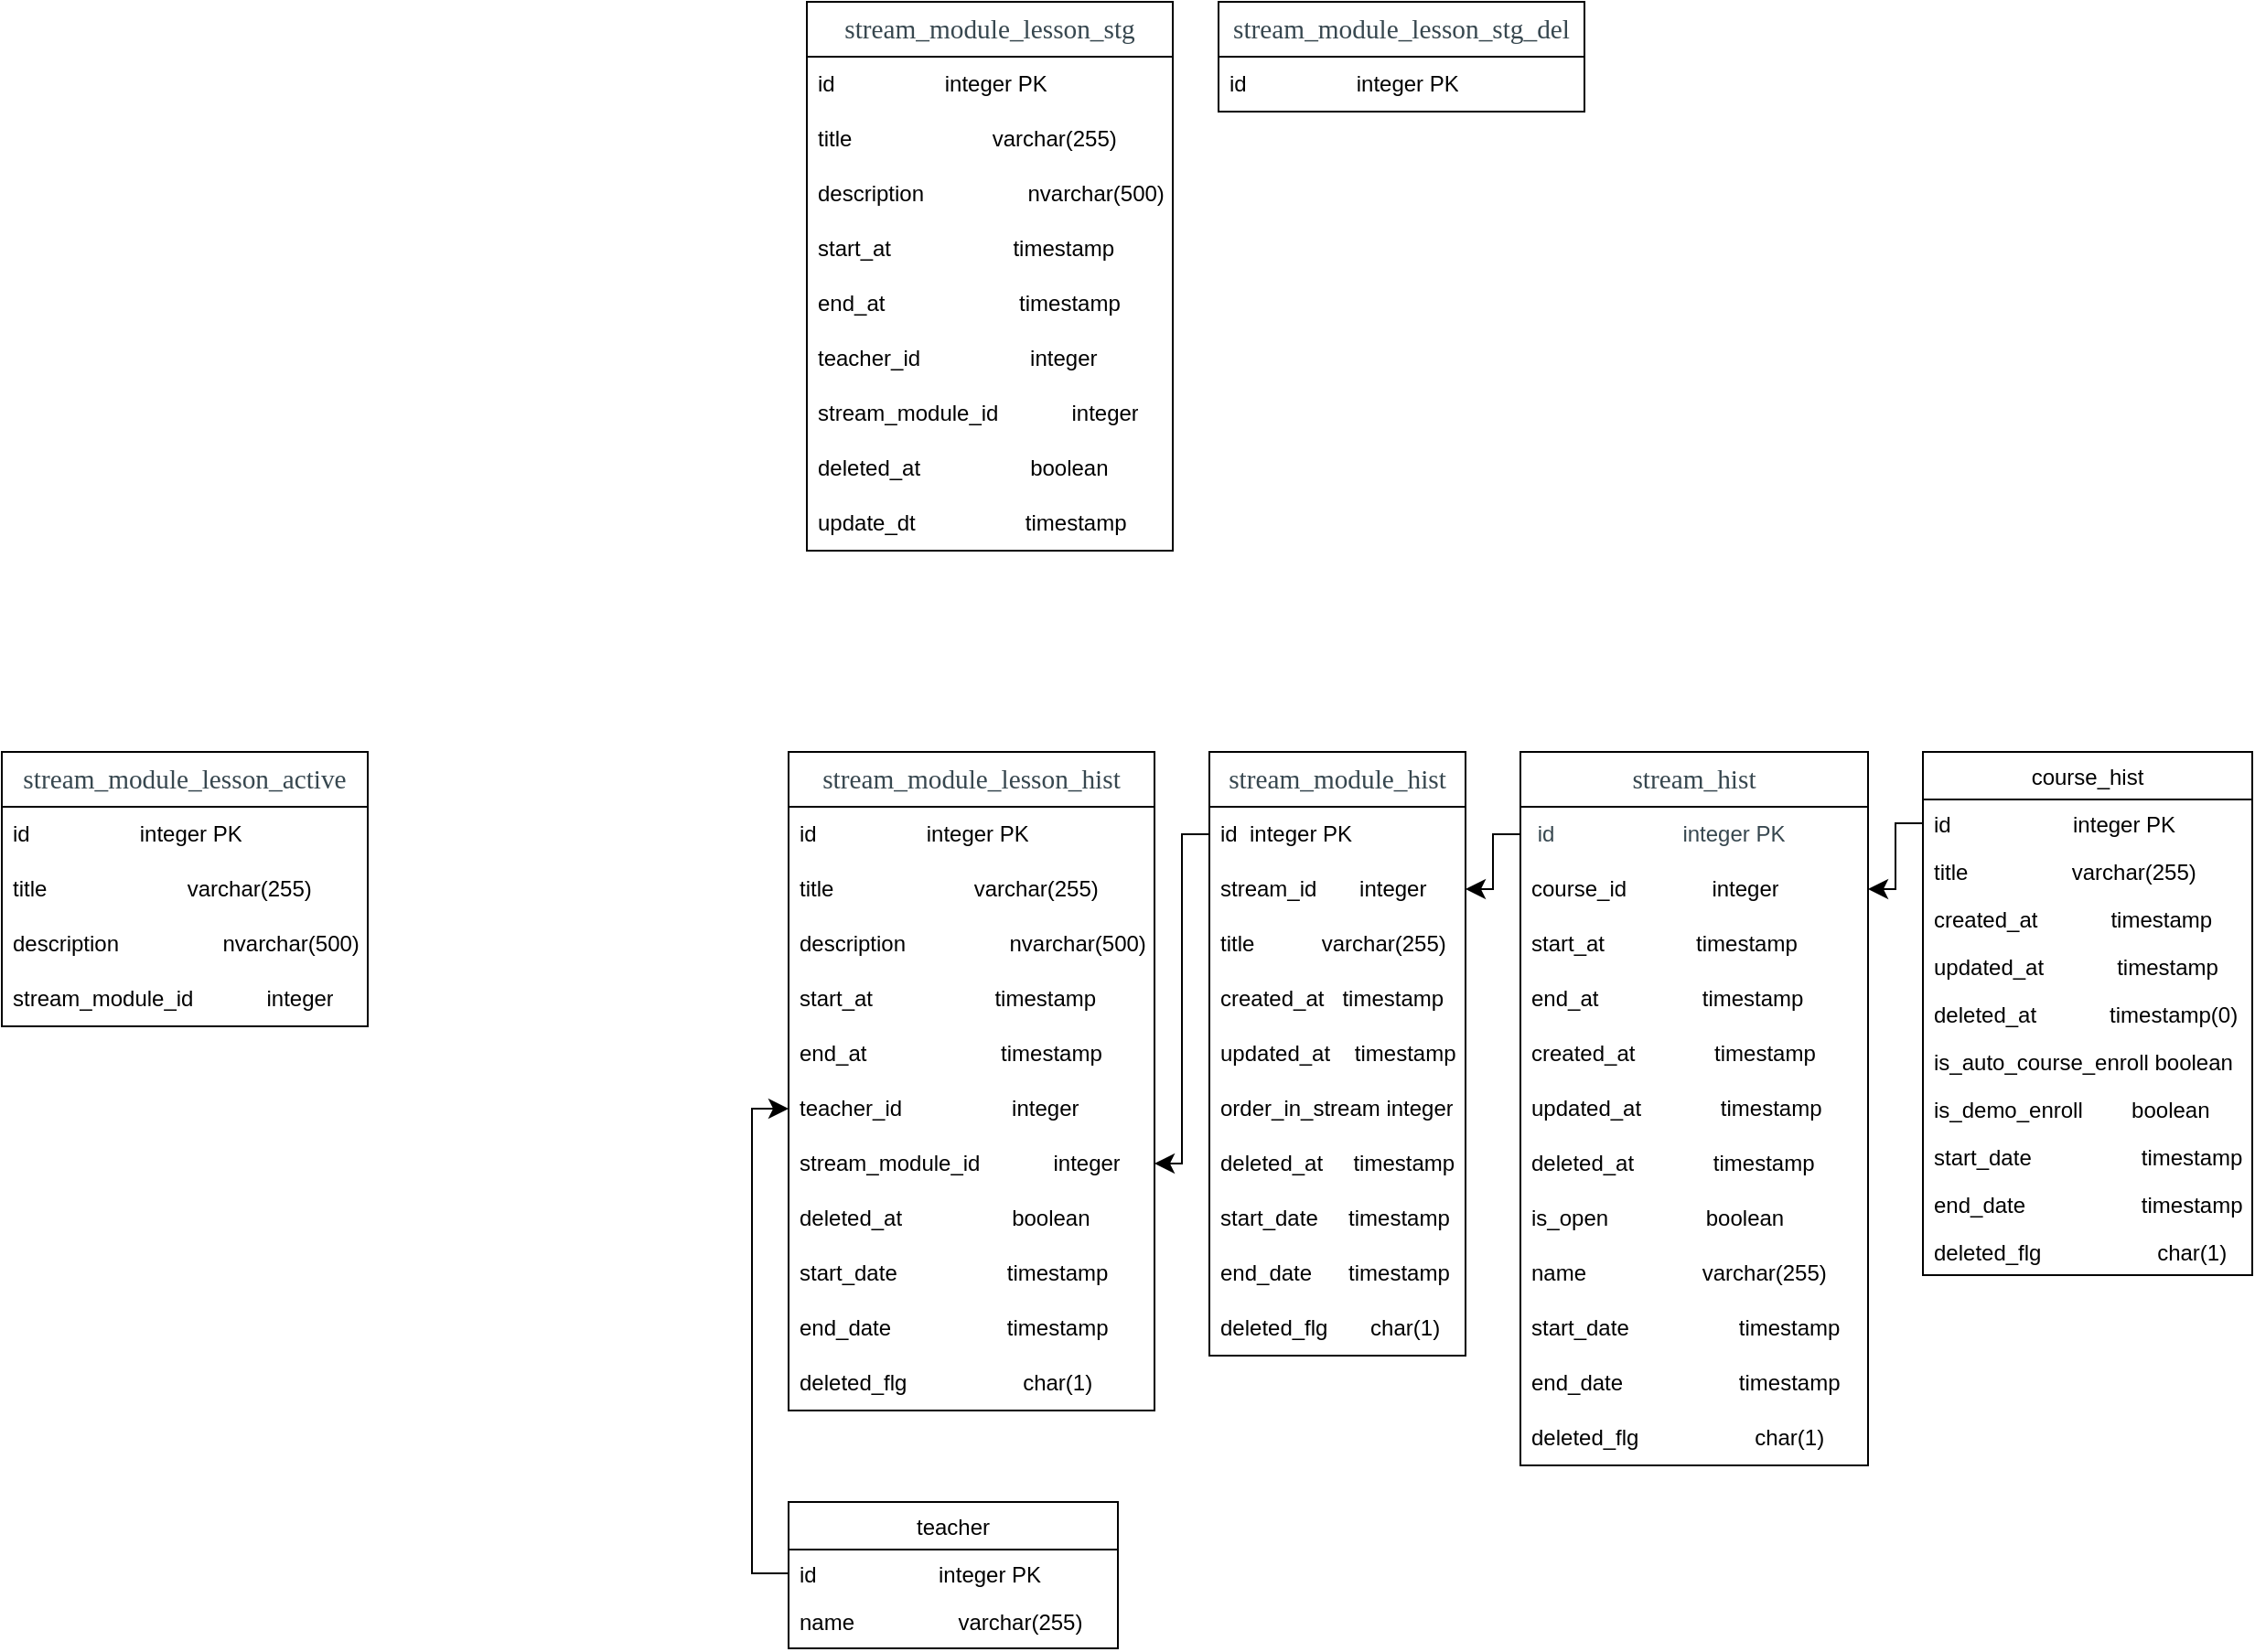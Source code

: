 <mxfile version="24.0.0" type="device">
  <diagram id="C5RBs43oDa-KdzZeNtuy" name="Page-1">
    <mxGraphModel dx="1707" dy="434" grid="1" gridSize="10" guides="1" tooltips="1" connect="1" arrows="1" fold="1" page="1" pageScale="1" pageWidth="827" pageHeight="1169" math="0" shadow="0">
      <root>
        <mxCell id="WIyWlLk6GJQsqaUBKTNV-0" />
        <mxCell id="WIyWlLk6GJQsqaUBKTNV-1" parent="WIyWlLk6GJQsqaUBKTNV-0" />
        <mxCell id="zkfFHV4jXpPFQw0GAbJ--17" value="course_hist" style="swimlane;fontStyle=0;align=center;verticalAlign=top;childLayout=stackLayout;horizontal=1;startSize=26;horizontalStack=0;resizeParent=1;resizeLast=0;collapsible=1;marginBottom=0;rounded=0;shadow=0;strokeWidth=1;" parent="WIyWlLk6GJQsqaUBKTNV-1" vertex="1">
          <mxGeometry x="640" y="440" width="180" height="286" as="geometry">
            <mxRectangle x="508" y="120" width="160" height="26" as="alternateBounds" />
          </mxGeometry>
        </mxCell>
        <mxCell id="zkfFHV4jXpPFQw0GAbJ--18" value="id                    integer PK" style="text;align=left;verticalAlign=top;spacingLeft=4;spacingRight=4;overflow=hidden;rotatable=0;points=[[0,0.5],[1,0.5]];portConstraint=eastwest;" parent="zkfFHV4jXpPFQw0GAbJ--17" vertex="1">
          <mxGeometry y="26" width="180" height="26" as="geometry" />
        </mxCell>
        <mxCell id="zkfFHV4jXpPFQw0GAbJ--19" value="title                 varchar(255)" style="text;align=left;verticalAlign=top;spacingLeft=4;spacingRight=4;overflow=hidden;rotatable=0;points=[[0,0.5],[1,0.5]];portConstraint=eastwest;rounded=0;shadow=0;html=0;" parent="zkfFHV4jXpPFQw0GAbJ--17" vertex="1">
          <mxGeometry y="52" width="180" height="26" as="geometry" />
        </mxCell>
        <mxCell id="zkfFHV4jXpPFQw0GAbJ--20" value="created_at            timestamp" style="text;align=left;verticalAlign=top;spacingLeft=4;spacingRight=4;overflow=hidden;rotatable=0;points=[[0,0.5],[1,0.5]];portConstraint=eastwest;rounded=0;shadow=0;html=0;" parent="zkfFHV4jXpPFQw0GAbJ--17" vertex="1">
          <mxGeometry y="78" width="180" height="26" as="geometry" />
        </mxCell>
        <mxCell id="zkfFHV4jXpPFQw0GAbJ--21" value="updated_at            timestamp" style="text;align=left;verticalAlign=top;spacingLeft=4;spacingRight=4;overflow=hidden;rotatable=0;points=[[0,0.5],[1,0.5]];portConstraint=eastwest;rounded=0;shadow=0;html=0;" parent="zkfFHV4jXpPFQw0GAbJ--17" vertex="1">
          <mxGeometry y="104" width="180" height="26" as="geometry" />
        </mxCell>
        <mxCell id="zyP-Acr8pk2bRW6USjrw-15" value="deleted_at            timestamp(0)" style="text;align=left;verticalAlign=top;spacingLeft=4;spacingRight=4;overflow=hidden;rotatable=0;points=[[0,0.5],[1,0.5]];portConstraint=eastwest;rounded=0;shadow=0;html=0;" parent="zkfFHV4jXpPFQw0GAbJ--17" vertex="1">
          <mxGeometry y="130" width="180" height="26" as="geometry" />
        </mxCell>
        <mxCell id="zyP-Acr8pk2bRW6USjrw-17" value="is_auto_course_enroll boolean" style="text;align=left;verticalAlign=top;spacingLeft=4;spacingRight=4;overflow=hidden;rotatable=0;points=[[0,0.5],[1,0.5]];portConstraint=eastwest;rounded=0;shadow=0;html=0;" parent="zkfFHV4jXpPFQw0GAbJ--17" vertex="1">
          <mxGeometry y="156" width="180" height="26" as="geometry" />
        </mxCell>
        <mxCell id="zyP-Acr8pk2bRW6USjrw-18" value="is_demo_enroll        boolean" style="text;align=left;verticalAlign=top;spacingLeft=4;spacingRight=4;overflow=hidden;rotatable=0;points=[[0,0.5],[1,0.5]];portConstraint=eastwest;" parent="zkfFHV4jXpPFQw0GAbJ--17" vertex="1">
          <mxGeometry y="182" width="180" height="26" as="geometry" />
        </mxCell>
        <mxCell id="3VCiaIzkxspF_7CT3Kqf-3" value="start_date                  timestamp" style="text;align=left;verticalAlign=top;spacingLeft=4;spacingRight=4;overflow=hidden;rotatable=0;points=[[0,0.5],[1,0.5]];portConstraint=eastwest;" vertex="1" parent="zkfFHV4jXpPFQw0GAbJ--17">
          <mxGeometry y="208" width="180" height="26" as="geometry" />
        </mxCell>
        <mxCell id="3VCiaIzkxspF_7CT3Kqf-4" value="end_date                   timestamp" style="text;align=left;verticalAlign=top;spacingLeft=4;spacingRight=4;overflow=hidden;rotatable=0;points=[[0,0.5],[1,0.5]];portConstraint=eastwest;" vertex="1" parent="zkfFHV4jXpPFQw0GAbJ--17">
          <mxGeometry y="234" width="180" height="26" as="geometry" />
        </mxCell>
        <mxCell id="3VCiaIzkxspF_7CT3Kqf-22" value="deleted_flg                   char(1)" style="text;align=left;verticalAlign=top;spacingLeft=4;spacingRight=4;overflow=hidden;rotatable=0;points=[[0,0.5],[1,0.5]];portConstraint=eastwest;" vertex="1" parent="zkfFHV4jXpPFQw0GAbJ--17">
          <mxGeometry y="260" width="180" height="26" as="geometry" />
        </mxCell>
        <mxCell id="zyP-Acr8pk2bRW6USjrw-3" value="&lt;span style=&quot;font-size:11.0pt;line-height:&lt;br/&gt;115%;font-family:&amp;quot;Roboto Mono&amp;quot;;mso-fareast-font-family:&amp;quot;Roboto Mono&amp;quot;;&lt;br/&gt;mso-bidi-font-family:&amp;quot;Roboto Mono&amp;quot;;color:#37474F;mso-ansi-language:#0019;&lt;br/&gt;mso-fareast-language:RU;mso-bidi-language:AR-SA&quot; lang=&quot;ru&quot;&gt;stream_hist&lt;/span&gt;" style="swimlane;fontStyle=0;childLayout=stackLayout;horizontal=1;startSize=30;horizontalStack=0;resizeParent=1;resizeParentMax=0;resizeLast=0;collapsible=1;marginBottom=0;whiteSpace=wrap;html=1;" parent="WIyWlLk6GJQsqaUBKTNV-1" vertex="1">
          <mxGeometry x="420" y="440" width="190" height="390" as="geometry" />
        </mxCell>
        <mxCell id="zyP-Acr8pk2bRW6USjrw-4" value="&lt;span style=&quot;line-height: 115%;&quot;&gt;&amp;nbsp;&lt;span style=&quot;color:#37474F&quot; lang=&quot;EN-US&quot;&gt;id&lt;/span&gt;&lt;span lang=&quot;EN-US&quot;&gt;&amp;nbsp;&amp;nbsp;&amp;nbsp;&amp;nbsp;&amp;nbsp;&amp;nbsp;&amp;nbsp;&amp;nbsp;&amp;nbsp;&amp;nbsp;&amp;nbsp;&amp;nbsp;&amp;nbsp;&amp;nbsp;&amp;nbsp;&amp;nbsp;&amp;nbsp;&amp;nbsp;&amp;nbsp;&amp;nbsp; &lt;span style=&quot;color:#37474F&quot;&gt;integer PK&lt;/span&gt;&lt;/span&gt;&lt;/span&gt;" style="text;strokeColor=none;fillColor=none;align=left;verticalAlign=middle;spacingLeft=4;spacingRight=4;overflow=hidden;points=[[0,0.5],[1,0.5]];portConstraint=eastwest;rotatable=0;whiteSpace=wrap;html=1;" parent="zyP-Acr8pk2bRW6USjrw-3" vertex="1">
          <mxGeometry y="30" width="190" height="30" as="geometry" />
        </mxCell>
        <mxCell id="zyP-Acr8pk2bRW6USjrw-5" value="course_id&amp;nbsp;&amp;nbsp;&amp;nbsp;&amp;nbsp;&amp;nbsp;&amp;nbsp;&amp;nbsp;&amp;nbsp;&amp;nbsp;&amp;nbsp;&amp;nbsp;&amp;nbsp;&amp;nbsp; integer" style="text;strokeColor=none;fillColor=none;align=left;verticalAlign=middle;spacingLeft=4;spacingRight=4;overflow=hidden;points=[[0,0.5],[1,0.5]];portConstraint=eastwest;rotatable=0;whiteSpace=wrap;html=1;" parent="zyP-Acr8pk2bRW6USjrw-3" vertex="1">
          <mxGeometry y="60" width="190" height="30" as="geometry" />
        </mxCell>
        <mxCell id="zyP-Acr8pk2bRW6USjrw-6" value="&lt;div&gt;start_at&amp;nbsp; &amp;nbsp; &amp;nbsp; &amp;nbsp; &amp;nbsp; &amp;nbsp; &amp;nbsp; &amp;nbsp;timestamp&lt;/div&gt;" style="text;strokeColor=none;fillColor=none;align=left;verticalAlign=middle;spacingLeft=4;spacingRight=4;overflow=hidden;points=[[0,0.5],[1,0.5]];portConstraint=eastwest;rotatable=0;whiteSpace=wrap;html=1;" parent="zyP-Acr8pk2bRW6USjrw-3" vertex="1">
          <mxGeometry y="90" width="190" height="30" as="geometry" />
        </mxCell>
        <mxCell id="zyP-Acr8pk2bRW6USjrw-8" value="&lt;div&gt;end_at&amp;nbsp; &amp;nbsp; &amp;nbsp; &amp;nbsp; &amp;nbsp; &amp;nbsp; &amp;nbsp; &amp;nbsp; &amp;nbsp;timestamp&lt;/div&gt;" style="text;strokeColor=none;fillColor=none;align=left;verticalAlign=middle;spacingLeft=4;spacingRight=4;overflow=hidden;points=[[0,0.5],[1,0.5]];portConstraint=eastwest;rotatable=0;whiteSpace=wrap;html=1;" parent="zyP-Acr8pk2bRW6USjrw-3" vertex="1">
          <mxGeometry y="120" width="190" height="30" as="geometry" />
        </mxCell>
        <mxCell id="zyP-Acr8pk2bRW6USjrw-9" value="&lt;div&gt;created_at&amp;nbsp; &amp;nbsp; &amp;nbsp; &amp;nbsp; &amp;nbsp; &amp;nbsp; &amp;nbsp;timestamp&lt;/div&gt;" style="text;strokeColor=none;fillColor=none;align=left;verticalAlign=middle;spacingLeft=4;spacingRight=4;overflow=hidden;points=[[0,0.5],[1,0.5]];portConstraint=eastwest;rotatable=0;whiteSpace=wrap;html=1;" parent="zyP-Acr8pk2bRW6USjrw-3" vertex="1">
          <mxGeometry y="150" width="190" height="30" as="geometry" />
        </mxCell>
        <mxCell id="zyP-Acr8pk2bRW6USjrw-10" value="&lt;div&gt;updated_at&amp;nbsp; &amp;nbsp; &amp;nbsp; &amp;nbsp; &amp;nbsp; &amp;nbsp; &amp;nbsp;timestamp&lt;/div&gt;" style="text;strokeColor=none;fillColor=none;align=left;verticalAlign=middle;spacingLeft=4;spacingRight=4;overflow=hidden;points=[[0,0.5],[1,0.5]];portConstraint=eastwest;rotatable=0;whiteSpace=wrap;html=1;" parent="zyP-Acr8pk2bRW6USjrw-3" vertex="1">
          <mxGeometry y="180" width="190" height="30" as="geometry" />
        </mxCell>
        <mxCell id="zyP-Acr8pk2bRW6USjrw-11" value="&lt;div&gt;deleted_at&amp;nbsp; &amp;nbsp; &amp;nbsp; &amp;nbsp; &amp;nbsp; &amp;nbsp; &amp;nbsp;timestamp&lt;/div&gt;" style="text;strokeColor=none;fillColor=none;align=left;verticalAlign=middle;spacingLeft=4;spacingRight=4;overflow=hidden;points=[[0,0.5],[1,0.5]];portConstraint=eastwest;rotatable=0;whiteSpace=wrap;html=1;" parent="zyP-Acr8pk2bRW6USjrw-3" vertex="1">
          <mxGeometry y="210" width="190" height="30" as="geometry" />
        </mxCell>
        <mxCell id="zyP-Acr8pk2bRW6USjrw-12" value="&lt;div&gt;is_open&amp;nbsp; &amp;nbsp; &amp;nbsp; &amp;nbsp; &amp;nbsp; &amp;nbsp; &amp;nbsp; &amp;nbsp; boolean&lt;/div&gt;" style="text;strokeColor=none;fillColor=none;align=left;verticalAlign=middle;spacingLeft=4;spacingRight=4;overflow=hidden;points=[[0,0.5],[1,0.5]];portConstraint=eastwest;rotatable=0;whiteSpace=wrap;html=1;" parent="zyP-Acr8pk2bRW6USjrw-3" vertex="1">
          <mxGeometry y="240" width="190" height="30" as="geometry" />
        </mxCell>
        <mxCell id="zyP-Acr8pk2bRW6USjrw-13" value="&lt;div&gt;name&amp;nbsp; &amp;nbsp; &amp;nbsp; &amp;nbsp; &amp;nbsp; &amp;nbsp; &amp;nbsp; &amp;nbsp; &amp;nbsp; &amp;nbsp;varchar(255)&lt;/div&gt;" style="text;strokeColor=none;fillColor=none;align=left;verticalAlign=middle;spacingLeft=4;spacingRight=4;overflow=hidden;points=[[0,0.5],[1,0.5]];portConstraint=eastwest;rotatable=0;whiteSpace=wrap;html=1;" parent="zyP-Acr8pk2bRW6USjrw-3" vertex="1">
          <mxGeometry y="270" width="190" height="30" as="geometry" />
        </mxCell>
        <mxCell id="zyP-Acr8pk2bRW6USjrw-14" value="start_date&amp;nbsp; &amp;nbsp; &amp;nbsp; &amp;nbsp; &amp;nbsp; &amp;nbsp; &amp;nbsp; &amp;nbsp; &amp;nbsp; timestamp" style="text;strokeColor=none;fillColor=none;align=left;verticalAlign=middle;spacingLeft=4;spacingRight=4;overflow=hidden;points=[[0,0.5],[1,0.5]];portConstraint=eastwest;rotatable=0;whiteSpace=wrap;html=1;" parent="zyP-Acr8pk2bRW6USjrw-3" vertex="1">
          <mxGeometry y="300" width="190" height="30" as="geometry" />
        </mxCell>
        <mxCell id="zyP-Acr8pk2bRW6USjrw-21" style="edgeStyle=orthogonalEdgeStyle;rounded=0;orthogonalLoop=1;jettySize=auto;html=1;exitX=1;exitY=0.5;exitDx=0;exitDy=0;" parent="zyP-Acr8pk2bRW6USjrw-3" source="zyP-Acr8pk2bRW6USjrw-9" target="zyP-Acr8pk2bRW6USjrw-9" edge="1">
          <mxGeometry relative="1" as="geometry" />
        </mxCell>
        <mxCell id="3VCiaIzkxspF_7CT3Kqf-2" value="end_date&amp;nbsp; &amp;nbsp; &amp;nbsp; &amp;nbsp; &amp;nbsp; &amp;nbsp; &amp;nbsp; &amp;nbsp; &amp;nbsp; &amp;nbsp;timestamp" style="text;strokeColor=none;fillColor=none;align=left;verticalAlign=middle;spacingLeft=4;spacingRight=4;overflow=hidden;points=[[0,0.5],[1,0.5]];portConstraint=eastwest;rotatable=0;whiteSpace=wrap;html=1;" vertex="1" parent="zyP-Acr8pk2bRW6USjrw-3">
          <mxGeometry y="330" width="190" height="30" as="geometry" />
        </mxCell>
        <mxCell id="3VCiaIzkxspF_7CT3Kqf-21" value="deleted_flg&amp;nbsp; &amp;nbsp; &amp;nbsp; &amp;nbsp; &amp;nbsp; &amp;nbsp; &amp;nbsp; &amp;nbsp; &amp;nbsp; &amp;nbsp;char(1)" style="text;strokeColor=none;fillColor=none;align=left;verticalAlign=middle;spacingLeft=4;spacingRight=4;overflow=hidden;points=[[0,0.5],[1,0.5]];portConstraint=eastwest;rotatable=0;whiteSpace=wrap;html=1;" vertex="1" parent="zyP-Acr8pk2bRW6USjrw-3">
          <mxGeometry y="360" width="190" height="30" as="geometry" />
        </mxCell>
        <mxCell id="zyP-Acr8pk2bRW6USjrw-22" value="&lt;span style=&quot;font-size:11.0pt;line-height:&lt;br/&gt;115%;font-family:&amp;quot;Roboto Mono&amp;quot;;mso-fareast-font-family:&amp;quot;Roboto Mono&amp;quot;;&lt;br/&gt;mso-bidi-font-family:&amp;quot;Roboto Mono&amp;quot;;color:#37474F;mso-ansi-language:EN-US;&lt;br/&gt;mso-fareast-language:RU;mso-bidi-language:AR-SA&quot; lang=&quot;EN-US&quot;&gt;stream_module_hist&lt;/span&gt;" style="swimlane;fontStyle=0;childLayout=stackLayout;horizontal=1;startSize=30;horizontalStack=0;resizeParent=1;resizeParentMax=0;resizeLast=0;collapsible=1;marginBottom=0;whiteSpace=wrap;html=1;" parent="WIyWlLk6GJQsqaUBKTNV-1" vertex="1">
          <mxGeometry x="250" y="440" width="140" height="330" as="geometry" />
        </mxCell>
        <mxCell id="zyP-Acr8pk2bRW6USjrw-23" value="&lt;div&gt;id&amp;nbsp; integer PK&lt;/div&gt;" style="text;strokeColor=none;fillColor=none;align=left;verticalAlign=middle;spacingLeft=4;spacingRight=4;overflow=hidden;points=[[0,0.5],[1,0.5]];portConstraint=eastwest;rotatable=0;whiteSpace=wrap;html=1;" parent="zyP-Acr8pk2bRW6USjrw-22" vertex="1">
          <mxGeometry y="30" width="140" height="30" as="geometry" />
        </mxCell>
        <mxCell id="zyP-Acr8pk2bRW6USjrw-24" value="&lt;div&gt;stream_id&amp;nbsp; &amp;nbsp; &amp;nbsp; &amp;nbsp;integer&lt;/div&gt;" style="text;strokeColor=none;fillColor=none;align=left;verticalAlign=middle;spacingLeft=4;spacingRight=4;overflow=hidden;points=[[0,0.5],[1,0.5]];portConstraint=eastwest;rotatable=0;whiteSpace=wrap;html=1;" parent="zyP-Acr8pk2bRW6USjrw-22" vertex="1">
          <mxGeometry y="60" width="140" height="30" as="geometry" />
        </mxCell>
        <mxCell id="zyP-Acr8pk2bRW6USjrw-25" value="&lt;div&gt;title&amp;nbsp; &amp;nbsp; &amp;nbsp; &amp;nbsp; &amp;nbsp; &amp;nbsp;varchar(255)&lt;/div&gt;" style="text;strokeColor=none;fillColor=none;align=left;verticalAlign=middle;spacingLeft=4;spacingRight=4;overflow=hidden;points=[[0,0.5],[1,0.5]];portConstraint=eastwest;rotatable=0;whiteSpace=wrap;html=1;" parent="zyP-Acr8pk2bRW6USjrw-22" vertex="1">
          <mxGeometry y="90" width="140" height="30" as="geometry" />
        </mxCell>
        <mxCell id="zyP-Acr8pk2bRW6USjrw-26" value="created_at&amp;nbsp; &amp;nbsp;timestamp" style="text;strokeColor=none;fillColor=none;align=left;verticalAlign=middle;spacingLeft=4;spacingRight=4;overflow=hidden;points=[[0,0.5],[1,0.5]];portConstraint=eastwest;rotatable=0;whiteSpace=wrap;html=1;" parent="zyP-Acr8pk2bRW6USjrw-22" vertex="1">
          <mxGeometry y="120" width="140" height="30" as="geometry" />
        </mxCell>
        <mxCell id="zyP-Acr8pk2bRW6USjrw-28" value="&lt;div&gt;updated_at&amp;nbsp; &amp;nbsp; timestamp&lt;/div&gt;" style="text;strokeColor=none;fillColor=none;align=left;verticalAlign=middle;spacingLeft=4;spacingRight=4;overflow=hidden;points=[[0,0.5],[1,0.5]];portConstraint=eastwest;rotatable=0;whiteSpace=wrap;html=1;" parent="zyP-Acr8pk2bRW6USjrw-22" vertex="1">
          <mxGeometry y="150" width="140" height="30" as="geometry" />
        </mxCell>
        <mxCell id="zyP-Acr8pk2bRW6USjrw-29" value="&lt;div&gt;order_in_stream integer&lt;/div&gt;" style="text;strokeColor=none;fillColor=none;align=left;verticalAlign=middle;spacingLeft=4;spacingRight=4;overflow=hidden;points=[[0,0.5],[1,0.5]];portConstraint=eastwest;rotatable=0;whiteSpace=wrap;html=1;" parent="zyP-Acr8pk2bRW6USjrw-22" vertex="1">
          <mxGeometry y="180" width="140" height="30" as="geometry" />
        </mxCell>
        <mxCell id="zyP-Acr8pk2bRW6USjrw-30" value="&lt;div&gt;deleted_at&amp;nbsp; &amp;nbsp; &amp;nbsp;timestamp&lt;/div&gt;" style="text;strokeColor=none;fillColor=none;align=left;verticalAlign=middle;spacingLeft=4;spacingRight=4;overflow=hidden;points=[[0,0.5],[1,0.5]];portConstraint=eastwest;rotatable=0;whiteSpace=wrap;html=1;" parent="zyP-Acr8pk2bRW6USjrw-22" vertex="1">
          <mxGeometry y="210" width="140" height="30" as="geometry" />
        </mxCell>
        <mxCell id="3VCiaIzkxspF_7CT3Kqf-0" value="start_date&amp;nbsp; &amp;nbsp; &amp;nbsp;timestamp" style="text;strokeColor=none;fillColor=none;align=left;verticalAlign=middle;spacingLeft=4;spacingRight=4;overflow=hidden;points=[[0,0.5],[1,0.5]];portConstraint=eastwest;rotatable=0;whiteSpace=wrap;html=1;" vertex="1" parent="zyP-Acr8pk2bRW6USjrw-22">
          <mxGeometry y="240" width="140" height="30" as="geometry" />
        </mxCell>
        <mxCell id="3VCiaIzkxspF_7CT3Kqf-1" value="end_date&amp;nbsp; &amp;nbsp; &amp;nbsp; timestamp" style="text;strokeColor=none;fillColor=none;align=left;verticalAlign=middle;spacingLeft=4;spacingRight=4;overflow=hidden;points=[[0,0.5],[1,0.5]];portConstraint=eastwest;rotatable=0;whiteSpace=wrap;html=1;" vertex="1" parent="zyP-Acr8pk2bRW6USjrw-22">
          <mxGeometry y="270" width="140" height="30" as="geometry" />
        </mxCell>
        <mxCell id="3VCiaIzkxspF_7CT3Kqf-20" value="deleted_flg&amp;nbsp; &amp;nbsp; &amp;nbsp; &amp;nbsp;char(1)" style="text;strokeColor=none;fillColor=none;align=left;verticalAlign=middle;spacingLeft=4;spacingRight=4;overflow=hidden;points=[[0,0.5],[1,0.5]];portConstraint=eastwest;rotatable=0;whiteSpace=wrap;html=1;" vertex="1" parent="zyP-Acr8pk2bRW6USjrw-22">
          <mxGeometry y="300" width="140" height="30" as="geometry" />
        </mxCell>
        <mxCell id="zyP-Acr8pk2bRW6USjrw-32" value="" style="edgeStyle=elbowEdgeStyle;elbow=horizontal;endArrow=classic;html=1;curved=0;rounded=0;endSize=8;startSize=8;entryX=1;entryY=0.5;entryDx=0;entryDy=0;exitX=0;exitY=0.5;exitDx=0;exitDy=0;" parent="WIyWlLk6GJQsqaUBKTNV-1" source="zkfFHV4jXpPFQw0GAbJ--18" target="zyP-Acr8pk2bRW6USjrw-5" edge="1">
          <mxGeometry width="50" height="50" relative="1" as="geometry">
            <mxPoint x="350" y="220" as="sourcePoint" />
            <mxPoint x="400" y="170" as="targetPoint" />
          </mxGeometry>
        </mxCell>
        <mxCell id="zyP-Acr8pk2bRW6USjrw-33" value="" style="edgeStyle=elbowEdgeStyle;elbow=horizontal;endArrow=classic;html=1;curved=0;rounded=0;endSize=8;startSize=8;entryX=1;entryY=0.5;entryDx=0;entryDy=0;" parent="WIyWlLk6GJQsqaUBKTNV-1" source="zyP-Acr8pk2bRW6USjrw-4" target="zyP-Acr8pk2bRW6USjrw-24" edge="1">
          <mxGeometry width="50" height="50" relative="1" as="geometry">
            <mxPoint x="350" y="220" as="sourcePoint" />
            <mxPoint x="400" y="170" as="targetPoint" />
          </mxGeometry>
        </mxCell>
        <mxCell id="zyP-Acr8pk2bRW6USjrw-34" value="&lt;span style=&quot;font-size:11.0pt;line-height:&lt;br/&gt;115%;font-family:&amp;quot;Roboto Mono&amp;quot;;mso-fareast-font-family:&amp;quot;Roboto Mono&amp;quot;;&lt;br/&gt;mso-bidi-font-family:&amp;quot;Roboto Mono&amp;quot;;color:#37474F;mso-ansi-language:EN-US;&lt;br/&gt;mso-fareast-language:RU;mso-bidi-language:AR-SA&quot; lang=&quot;EN-US&quot;&gt;stream_module_lesson_hist&lt;/span&gt;" style="swimlane;fontStyle=0;childLayout=stackLayout;horizontal=1;startSize=30;horizontalStack=0;resizeParent=1;resizeParentMax=0;resizeLast=0;collapsible=1;marginBottom=0;whiteSpace=wrap;html=1;" parent="WIyWlLk6GJQsqaUBKTNV-1" vertex="1">
          <mxGeometry x="20" y="440" width="200" height="360" as="geometry" />
        </mxCell>
        <mxCell id="zyP-Acr8pk2bRW6USjrw-35" value="&lt;div&gt;id&amp;nbsp; &amp;nbsp; &amp;nbsp; &amp;nbsp; &amp;nbsp; &amp;nbsp; &amp;nbsp; &amp;nbsp; &amp;nbsp; integer PK&lt;/div&gt;" style="text;strokeColor=none;fillColor=none;align=left;verticalAlign=middle;spacingLeft=4;spacingRight=4;overflow=hidden;points=[[0,0.5],[1,0.5]];portConstraint=eastwest;rotatable=0;whiteSpace=wrap;html=1;" parent="zyP-Acr8pk2bRW6USjrw-34" vertex="1">
          <mxGeometry y="30" width="200" height="30" as="geometry" />
        </mxCell>
        <mxCell id="zyP-Acr8pk2bRW6USjrw-36" value="&lt;div&gt;title&amp;nbsp; &amp;nbsp; &amp;nbsp; &amp;nbsp; &amp;nbsp; &amp;nbsp; &amp;nbsp; &amp;nbsp; &amp;nbsp; &amp;nbsp; &amp;nbsp; &amp;nbsp;varchar(255)&lt;/div&gt;" style="text;strokeColor=none;fillColor=none;align=left;verticalAlign=middle;spacingLeft=4;spacingRight=4;overflow=hidden;points=[[0,0.5],[1,0.5]];portConstraint=eastwest;rotatable=0;whiteSpace=wrap;html=1;" parent="zyP-Acr8pk2bRW6USjrw-34" vertex="1">
          <mxGeometry y="60" width="200" height="30" as="geometry" />
        </mxCell>
        <mxCell id="zyP-Acr8pk2bRW6USjrw-37" value="&lt;div&gt;description&amp;nbsp; &amp;nbsp; &amp;nbsp; &amp;nbsp; &amp;nbsp; &amp;nbsp; &amp;nbsp; &amp;nbsp; &amp;nbsp;n&lt;span style=&quot;background-color: initial;&quot;&gt;varchar(500)&lt;/span&gt;&lt;/div&gt;" style="text;strokeColor=none;fillColor=none;align=left;verticalAlign=middle;spacingLeft=4;spacingRight=4;overflow=hidden;points=[[0,0.5],[1,0.5]];portConstraint=eastwest;rotatable=0;whiteSpace=wrap;html=1;" parent="zyP-Acr8pk2bRW6USjrw-34" vertex="1">
          <mxGeometry y="90" width="200" height="30" as="geometry" />
        </mxCell>
        <mxCell id="zyP-Acr8pk2bRW6USjrw-38" value="&lt;div&gt;start_at&amp;nbsp; &amp;nbsp; &amp;nbsp; &amp;nbsp; &amp;nbsp; &amp;nbsp; &amp;nbsp; &amp;nbsp; &amp;nbsp; &amp;nbsp; timestamp&lt;/div&gt;" style="text;strokeColor=none;fillColor=none;align=left;verticalAlign=middle;spacingLeft=4;spacingRight=4;overflow=hidden;points=[[0,0.5],[1,0.5]];portConstraint=eastwest;rotatable=0;whiteSpace=wrap;html=1;" parent="zyP-Acr8pk2bRW6USjrw-34" vertex="1">
          <mxGeometry y="120" width="200" height="30" as="geometry" />
        </mxCell>
        <mxCell id="zyP-Acr8pk2bRW6USjrw-39" value="&lt;div&gt;end_at&amp;nbsp; &amp;nbsp; &amp;nbsp; &amp;nbsp; &amp;nbsp; &amp;nbsp; &amp;nbsp; &amp;nbsp; &amp;nbsp; &amp;nbsp; &amp;nbsp; timestamp&lt;/div&gt;" style="text;strokeColor=none;fillColor=none;align=left;verticalAlign=middle;spacingLeft=4;spacingRight=4;overflow=hidden;points=[[0,0.5],[1,0.5]];portConstraint=eastwest;rotatable=0;whiteSpace=wrap;html=1;" parent="zyP-Acr8pk2bRW6USjrw-34" vertex="1">
          <mxGeometry y="150" width="200" height="30" as="geometry" />
        </mxCell>
        <mxCell id="zyP-Acr8pk2bRW6USjrw-41" value="&lt;div&gt;teacher_id&amp;nbsp; &amp;nbsp; &amp;nbsp; &amp;nbsp; &amp;nbsp; &amp;nbsp; &amp;nbsp; &amp;nbsp; &amp;nbsp; integer&lt;/div&gt;" style="text;strokeColor=none;fillColor=none;align=left;verticalAlign=middle;spacingLeft=4;spacingRight=4;overflow=hidden;points=[[0,0.5],[1,0.5]];portConstraint=eastwest;rotatable=0;whiteSpace=wrap;html=1;" parent="zyP-Acr8pk2bRW6USjrw-34" vertex="1">
          <mxGeometry y="180" width="200" height="30" as="geometry" />
        </mxCell>
        <mxCell id="zyP-Acr8pk2bRW6USjrw-42" value="&lt;div&gt;stream_module_id&amp;nbsp; &amp;nbsp; &amp;nbsp; &amp;nbsp; &amp;nbsp; &amp;nbsp; integer&lt;/div&gt;" style="text;strokeColor=none;fillColor=none;align=left;verticalAlign=middle;spacingLeft=4;spacingRight=4;overflow=hidden;points=[[0,0.5],[1,0.5]];portConstraint=eastwest;rotatable=0;whiteSpace=wrap;html=1;" parent="zyP-Acr8pk2bRW6USjrw-34" vertex="1">
          <mxGeometry y="210" width="200" height="30" as="geometry" />
        </mxCell>
        <mxCell id="zyP-Acr8pk2bRW6USjrw-43" value="&lt;div&gt;deleted_at&amp;nbsp; &amp;nbsp; &amp;nbsp; &amp;nbsp; &amp;nbsp; &amp;nbsp; &amp;nbsp; &amp;nbsp; &amp;nbsp; boolean&lt;/div&gt;" style="text;strokeColor=none;fillColor=none;align=left;verticalAlign=middle;spacingLeft=4;spacingRight=4;overflow=hidden;points=[[0,0.5],[1,0.5]];portConstraint=eastwest;rotatable=0;whiteSpace=wrap;html=1;" parent="zyP-Acr8pk2bRW6USjrw-34" vertex="1">
          <mxGeometry y="240" width="200" height="30" as="geometry" />
        </mxCell>
        <mxCell id="zyP-Acr8pk2bRW6USjrw-44" value="start_date&amp;nbsp; &amp;nbsp; &amp;nbsp; &amp;nbsp; &amp;nbsp; &amp;nbsp; &amp;nbsp; &amp;nbsp; &amp;nbsp; timestamp" style="text;strokeColor=none;fillColor=none;align=left;verticalAlign=middle;spacingLeft=4;spacingRight=4;overflow=hidden;points=[[0,0.5],[1,0.5]];portConstraint=eastwest;rotatable=0;whiteSpace=wrap;html=1;" parent="zyP-Acr8pk2bRW6USjrw-34" vertex="1">
          <mxGeometry y="270" width="200" height="30" as="geometry" />
        </mxCell>
        <mxCell id="zyP-Acr8pk2bRW6USjrw-95" value="end_date&amp;nbsp; &amp;nbsp; &amp;nbsp; &amp;nbsp; &amp;nbsp; &amp;nbsp; &amp;nbsp; &amp;nbsp; &amp;nbsp; &amp;nbsp;timestamp" style="text;strokeColor=none;fillColor=none;align=left;verticalAlign=middle;spacingLeft=4;spacingRight=4;overflow=hidden;points=[[0,0.5],[1,0.5]];portConstraint=eastwest;rotatable=0;whiteSpace=wrap;html=1;" parent="zyP-Acr8pk2bRW6USjrw-34" vertex="1">
          <mxGeometry y="300" width="200" height="30" as="geometry" />
        </mxCell>
        <mxCell id="3VCiaIzkxspF_7CT3Kqf-19" value="deleted_flg&amp;nbsp; &amp;nbsp; &amp;nbsp; &amp;nbsp; &amp;nbsp; &amp;nbsp; &amp;nbsp; &amp;nbsp; &amp;nbsp; &amp;nbsp;char(1)" style="text;strokeColor=none;fillColor=none;align=left;verticalAlign=middle;spacingLeft=4;spacingRight=4;overflow=hidden;points=[[0,0.5],[1,0.5]];portConstraint=eastwest;rotatable=0;whiteSpace=wrap;html=1;" vertex="1" parent="zyP-Acr8pk2bRW6USjrw-34">
          <mxGeometry y="330" width="200" height="30" as="geometry" />
        </mxCell>
        <mxCell id="zyP-Acr8pk2bRW6USjrw-47" value="" style="edgeStyle=elbowEdgeStyle;elbow=horizontal;endArrow=classic;html=1;curved=0;rounded=0;endSize=8;startSize=8;entryX=1;entryY=0.5;entryDx=0;entryDy=0;exitX=0;exitY=0.5;exitDx=0;exitDy=0;" parent="WIyWlLk6GJQsqaUBKTNV-1" source="zyP-Acr8pk2bRW6USjrw-23" target="zyP-Acr8pk2bRW6USjrw-42" edge="1">
          <mxGeometry width="50" height="50" relative="1" as="geometry">
            <mxPoint x="420" y="120" as="sourcePoint" />
            <mxPoint x="470" y="70" as="targetPoint" />
          </mxGeometry>
        </mxCell>
        <mxCell id="3VCiaIzkxspF_7CT3Kqf-7" value="teacher" style="swimlane;fontStyle=0;align=center;verticalAlign=top;childLayout=stackLayout;horizontal=1;startSize=26;horizontalStack=0;resizeParent=1;resizeLast=0;collapsible=1;marginBottom=0;rounded=0;shadow=0;strokeWidth=1;" vertex="1" parent="WIyWlLk6GJQsqaUBKTNV-1">
          <mxGeometry x="20" y="850" width="180" height="80" as="geometry">
            <mxRectangle x="508" y="120" width="160" height="26" as="alternateBounds" />
          </mxGeometry>
        </mxCell>
        <mxCell id="3VCiaIzkxspF_7CT3Kqf-8" value="id                    integer PK" style="text;align=left;verticalAlign=top;spacingLeft=4;spacingRight=4;overflow=hidden;rotatable=0;points=[[0,0.5],[1,0.5]];portConstraint=eastwest;" vertex="1" parent="3VCiaIzkxspF_7CT3Kqf-7">
          <mxGeometry y="26" width="180" height="26" as="geometry" />
        </mxCell>
        <mxCell id="3VCiaIzkxspF_7CT3Kqf-9" value="name                 varchar(255)" style="text;align=left;verticalAlign=top;spacingLeft=4;spacingRight=4;overflow=hidden;rotatable=0;points=[[0,0.5],[1,0.5]];portConstraint=eastwest;rounded=0;shadow=0;html=0;" vertex="1" parent="3VCiaIzkxspF_7CT3Kqf-7">
          <mxGeometry y="52" width="180" height="26" as="geometry" />
        </mxCell>
        <mxCell id="3VCiaIzkxspF_7CT3Kqf-17" value="" style="edgeStyle=elbowEdgeStyle;elbow=horizontal;endArrow=classic;html=1;curved=0;rounded=0;endSize=8;startSize=8;entryX=0;entryY=0.5;entryDx=0;entryDy=0;exitX=0;exitY=0.5;exitDx=0;exitDy=0;" edge="1" parent="WIyWlLk6GJQsqaUBKTNV-1" source="3VCiaIzkxspF_7CT3Kqf-8" target="zyP-Acr8pk2bRW6USjrw-41">
          <mxGeometry width="50" height="50" relative="1" as="geometry">
            <mxPoint x="390" y="770" as="sourcePoint" />
            <mxPoint x="440" y="720" as="targetPoint" />
            <Array as="points">
              <mxPoint y="730" />
            </Array>
          </mxGeometry>
        </mxCell>
        <mxCell id="3VCiaIzkxspF_7CT3Kqf-23" value="&lt;span style=&quot;font-size:11.0pt;line-height:&lt;br/&gt;115%;font-family:&amp;quot;Roboto Mono&amp;quot;;mso-fareast-font-family:&amp;quot;Roboto Mono&amp;quot;;&lt;br/&gt;mso-bidi-font-family:&amp;quot;Roboto Mono&amp;quot;;color:#37474F;mso-ansi-language:EN-US;&lt;br/&gt;mso-fareast-language:RU;mso-bidi-language:AR-SA&quot; lang=&quot;EN-US&quot;&gt;stream_module_lesson_stg&lt;/span&gt;" style="swimlane;fontStyle=0;childLayout=stackLayout;horizontal=1;startSize=30;horizontalStack=0;resizeParent=1;resizeParentMax=0;resizeLast=0;collapsible=1;marginBottom=0;whiteSpace=wrap;html=1;" vertex="1" parent="WIyWlLk6GJQsqaUBKTNV-1">
          <mxGeometry x="30" y="30" width="200" height="300" as="geometry" />
        </mxCell>
        <mxCell id="3VCiaIzkxspF_7CT3Kqf-24" value="&lt;div&gt;id&amp;nbsp; &amp;nbsp; &amp;nbsp; &amp;nbsp; &amp;nbsp; &amp;nbsp; &amp;nbsp; &amp;nbsp; &amp;nbsp; integer PK&lt;/div&gt;" style="text;strokeColor=none;fillColor=none;align=left;verticalAlign=middle;spacingLeft=4;spacingRight=4;overflow=hidden;points=[[0,0.5],[1,0.5]];portConstraint=eastwest;rotatable=0;whiteSpace=wrap;html=1;" vertex="1" parent="3VCiaIzkxspF_7CT3Kqf-23">
          <mxGeometry y="30" width="200" height="30" as="geometry" />
        </mxCell>
        <mxCell id="3VCiaIzkxspF_7CT3Kqf-25" value="&lt;div&gt;title&amp;nbsp; &amp;nbsp; &amp;nbsp; &amp;nbsp; &amp;nbsp; &amp;nbsp; &amp;nbsp; &amp;nbsp; &amp;nbsp; &amp;nbsp; &amp;nbsp; &amp;nbsp;varchar(255)&lt;/div&gt;" style="text;strokeColor=none;fillColor=none;align=left;verticalAlign=middle;spacingLeft=4;spacingRight=4;overflow=hidden;points=[[0,0.5],[1,0.5]];portConstraint=eastwest;rotatable=0;whiteSpace=wrap;html=1;" vertex="1" parent="3VCiaIzkxspF_7CT3Kqf-23">
          <mxGeometry y="60" width="200" height="30" as="geometry" />
        </mxCell>
        <mxCell id="3VCiaIzkxspF_7CT3Kqf-26" value="&lt;div&gt;description&amp;nbsp; &amp;nbsp; &amp;nbsp; &amp;nbsp; &amp;nbsp; &amp;nbsp; &amp;nbsp; &amp;nbsp; &amp;nbsp;n&lt;span style=&quot;background-color: initial;&quot;&gt;varchar(500)&lt;/span&gt;&lt;/div&gt;" style="text;strokeColor=none;fillColor=none;align=left;verticalAlign=middle;spacingLeft=4;spacingRight=4;overflow=hidden;points=[[0,0.5],[1,0.5]];portConstraint=eastwest;rotatable=0;whiteSpace=wrap;html=1;" vertex="1" parent="3VCiaIzkxspF_7CT3Kqf-23">
          <mxGeometry y="90" width="200" height="30" as="geometry" />
        </mxCell>
        <mxCell id="3VCiaIzkxspF_7CT3Kqf-27" value="&lt;div&gt;start_at&amp;nbsp; &amp;nbsp; &amp;nbsp; &amp;nbsp; &amp;nbsp; &amp;nbsp; &amp;nbsp; &amp;nbsp; &amp;nbsp; &amp;nbsp; timestamp&lt;/div&gt;" style="text;strokeColor=none;fillColor=none;align=left;verticalAlign=middle;spacingLeft=4;spacingRight=4;overflow=hidden;points=[[0,0.5],[1,0.5]];portConstraint=eastwest;rotatable=0;whiteSpace=wrap;html=1;" vertex="1" parent="3VCiaIzkxspF_7CT3Kqf-23">
          <mxGeometry y="120" width="200" height="30" as="geometry" />
        </mxCell>
        <mxCell id="3VCiaIzkxspF_7CT3Kqf-28" value="&lt;div&gt;end_at&amp;nbsp; &amp;nbsp; &amp;nbsp; &amp;nbsp; &amp;nbsp; &amp;nbsp; &amp;nbsp; &amp;nbsp; &amp;nbsp; &amp;nbsp; &amp;nbsp; timestamp&lt;/div&gt;" style="text;strokeColor=none;fillColor=none;align=left;verticalAlign=middle;spacingLeft=4;spacingRight=4;overflow=hidden;points=[[0,0.5],[1,0.5]];portConstraint=eastwest;rotatable=0;whiteSpace=wrap;html=1;" vertex="1" parent="3VCiaIzkxspF_7CT3Kqf-23">
          <mxGeometry y="150" width="200" height="30" as="geometry" />
        </mxCell>
        <mxCell id="3VCiaIzkxspF_7CT3Kqf-29" value="&lt;div&gt;teacher_id&amp;nbsp; &amp;nbsp; &amp;nbsp; &amp;nbsp; &amp;nbsp; &amp;nbsp; &amp;nbsp; &amp;nbsp; &amp;nbsp; integer&lt;/div&gt;" style="text;strokeColor=none;fillColor=none;align=left;verticalAlign=middle;spacingLeft=4;spacingRight=4;overflow=hidden;points=[[0,0.5],[1,0.5]];portConstraint=eastwest;rotatable=0;whiteSpace=wrap;html=1;" vertex="1" parent="3VCiaIzkxspF_7CT3Kqf-23">
          <mxGeometry y="180" width="200" height="30" as="geometry" />
        </mxCell>
        <mxCell id="3VCiaIzkxspF_7CT3Kqf-30" value="&lt;div&gt;stream_module_id&amp;nbsp; &amp;nbsp; &amp;nbsp; &amp;nbsp; &amp;nbsp; &amp;nbsp; integer&lt;/div&gt;" style="text;strokeColor=none;fillColor=none;align=left;verticalAlign=middle;spacingLeft=4;spacingRight=4;overflow=hidden;points=[[0,0.5],[1,0.5]];portConstraint=eastwest;rotatable=0;whiteSpace=wrap;html=1;" vertex="1" parent="3VCiaIzkxspF_7CT3Kqf-23">
          <mxGeometry y="210" width="200" height="30" as="geometry" />
        </mxCell>
        <mxCell id="3VCiaIzkxspF_7CT3Kqf-31" value="&lt;div&gt;deleted_at&amp;nbsp; &amp;nbsp; &amp;nbsp; &amp;nbsp; &amp;nbsp; &amp;nbsp; &amp;nbsp; &amp;nbsp; &amp;nbsp; boolean&lt;/div&gt;" style="text;strokeColor=none;fillColor=none;align=left;verticalAlign=middle;spacingLeft=4;spacingRight=4;overflow=hidden;points=[[0,0.5],[1,0.5]];portConstraint=eastwest;rotatable=0;whiteSpace=wrap;html=1;" vertex="1" parent="3VCiaIzkxspF_7CT3Kqf-23">
          <mxGeometry y="240" width="200" height="30" as="geometry" />
        </mxCell>
        <mxCell id="3VCiaIzkxspF_7CT3Kqf-32" value="update_dt&amp;nbsp; &amp;nbsp; &amp;nbsp; &amp;nbsp; &amp;nbsp; &amp;nbsp; &amp;nbsp; &amp;nbsp; &amp;nbsp; timestamp" style="text;strokeColor=none;fillColor=none;align=left;verticalAlign=middle;spacingLeft=4;spacingRight=4;overflow=hidden;points=[[0,0.5],[1,0.5]];portConstraint=eastwest;rotatable=0;whiteSpace=wrap;html=1;" vertex="1" parent="3VCiaIzkxspF_7CT3Kqf-23">
          <mxGeometry y="270" width="200" height="30" as="geometry" />
        </mxCell>
        <mxCell id="3VCiaIzkxspF_7CT3Kqf-35" value="&lt;span style=&quot;font-size:11.0pt;line-height:&lt;br/&gt;115%;font-family:&amp;quot;Roboto Mono&amp;quot;;mso-fareast-font-family:&amp;quot;Roboto Mono&amp;quot;;&lt;br/&gt;mso-bidi-font-family:&amp;quot;Roboto Mono&amp;quot;;color:#37474F;mso-ansi-language:EN-US;&lt;br/&gt;mso-fareast-language:RU;mso-bidi-language:AR-SA&quot; lang=&quot;EN-US&quot;&gt;stream_module_lesson_stg_del&lt;/span&gt;" style="swimlane;fontStyle=0;childLayout=stackLayout;horizontal=1;startSize=30;horizontalStack=0;resizeParent=1;resizeParentMax=0;resizeLast=0;collapsible=1;marginBottom=0;whiteSpace=wrap;html=1;" vertex="1" parent="WIyWlLk6GJQsqaUBKTNV-1">
          <mxGeometry x="255" y="30" width="200" height="60" as="geometry" />
        </mxCell>
        <mxCell id="3VCiaIzkxspF_7CT3Kqf-36" value="&lt;div&gt;id&amp;nbsp; &amp;nbsp; &amp;nbsp; &amp;nbsp; &amp;nbsp; &amp;nbsp; &amp;nbsp; &amp;nbsp; &amp;nbsp; integer PK&lt;/div&gt;" style="text;strokeColor=none;fillColor=none;align=left;verticalAlign=middle;spacingLeft=4;spacingRight=4;overflow=hidden;points=[[0,0.5],[1,0.5]];portConstraint=eastwest;rotatable=0;whiteSpace=wrap;html=1;" vertex="1" parent="3VCiaIzkxspF_7CT3Kqf-35">
          <mxGeometry y="30" width="200" height="30" as="geometry" />
        </mxCell>
        <mxCell id="3VCiaIzkxspF_7CT3Kqf-45" value="&lt;span style=&quot;font-size:11.0pt;line-height:&lt;br/&gt;115%;font-family:&amp;quot;Roboto Mono&amp;quot;;mso-fareast-font-family:&amp;quot;Roboto Mono&amp;quot;;&lt;br/&gt;mso-bidi-font-family:&amp;quot;Roboto Mono&amp;quot;;color:#37474F;mso-ansi-language:EN-US;&lt;br/&gt;mso-fareast-language:RU;mso-bidi-language:AR-SA&quot; lang=&quot;EN-US&quot;&gt;stream_module_lesson_active&lt;/span&gt;" style="swimlane;fontStyle=0;childLayout=stackLayout;horizontal=1;startSize=30;horizontalStack=0;resizeParent=1;resizeParentMax=0;resizeLast=0;collapsible=1;marginBottom=0;whiteSpace=wrap;html=1;" vertex="1" parent="WIyWlLk6GJQsqaUBKTNV-1">
          <mxGeometry x="-410" y="440" width="200" height="150" as="geometry" />
        </mxCell>
        <mxCell id="3VCiaIzkxspF_7CT3Kqf-46" value="&lt;div&gt;id&amp;nbsp; &amp;nbsp; &amp;nbsp; &amp;nbsp; &amp;nbsp; &amp;nbsp; &amp;nbsp; &amp;nbsp; &amp;nbsp; integer PK&lt;/div&gt;" style="text;strokeColor=none;fillColor=none;align=left;verticalAlign=middle;spacingLeft=4;spacingRight=4;overflow=hidden;points=[[0,0.5],[1,0.5]];portConstraint=eastwest;rotatable=0;whiteSpace=wrap;html=1;" vertex="1" parent="3VCiaIzkxspF_7CT3Kqf-45">
          <mxGeometry y="30" width="200" height="30" as="geometry" />
        </mxCell>
        <mxCell id="3VCiaIzkxspF_7CT3Kqf-47" value="&lt;div&gt;title&amp;nbsp; &amp;nbsp; &amp;nbsp; &amp;nbsp; &amp;nbsp; &amp;nbsp; &amp;nbsp; &amp;nbsp; &amp;nbsp; &amp;nbsp; &amp;nbsp; &amp;nbsp;varchar(255)&lt;/div&gt;" style="text;strokeColor=none;fillColor=none;align=left;verticalAlign=middle;spacingLeft=4;spacingRight=4;overflow=hidden;points=[[0,0.5],[1,0.5]];portConstraint=eastwest;rotatable=0;whiteSpace=wrap;html=1;" vertex="1" parent="3VCiaIzkxspF_7CT3Kqf-45">
          <mxGeometry y="60" width="200" height="30" as="geometry" />
        </mxCell>
        <mxCell id="3VCiaIzkxspF_7CT3Kqf-48" value="&lt;div&gt;description&amp;nbsp; &amp;nbsp; &amp;nbsp; &amp;nbsp; &amp;nbsp; &amp;nbsp; &amp;nbsp; &amp;nbsp; &amp;nbsp;n&lt;span style=&quot;background-color: initial;&quot;&gt;varchar(500)&lt;/span&gt;&lt;/div&gt;" style="text;strokeColor=none;fillColor=none;align=left;verticalAlign=middle;spacingLeft=4;spacingRight=4;overflow=hidden;points=[[0,0.5],[1,0.5]];portConstraint=eastwest;rotatable=0;whiteSpace=wrap;html=1;" vertex="1" parent="3VCiaIzkxspF_7CT3Kqf-45">
          <mxGeometry y="90" width="200" height="30" as="geometry" />
        </mxCell>
        <mxCell id="3VCiaIzkxspF_7CT3Kqf-52" value="&lt;div&gt;stream_module_id&amp;nbsp; &amp;nbsp; &amp;nbsp; &amp;nbsp; &amp;nbsp; &amp;nbsp; integer&lt;/div&gt;" style="text;strokeColor=none;fillColor=none;align=left;verticalAlign=middle;spacingLeft=4;spacingRight=4;overflow=hidden;points=[[0,0.5],[1,0.5]];portConstraint=eastwest;rotatable=0;whiteSpace=wrap;html=1;" vertex="1" parent="3VCiaIzkxspF_7CT3Kqf-45">
          <mxGeometry y="120" width="200" height="30" as="geometry" />
        </mxCell>
      </root>
    </mxGraphModel>
  </diagram>
</mxfile>
